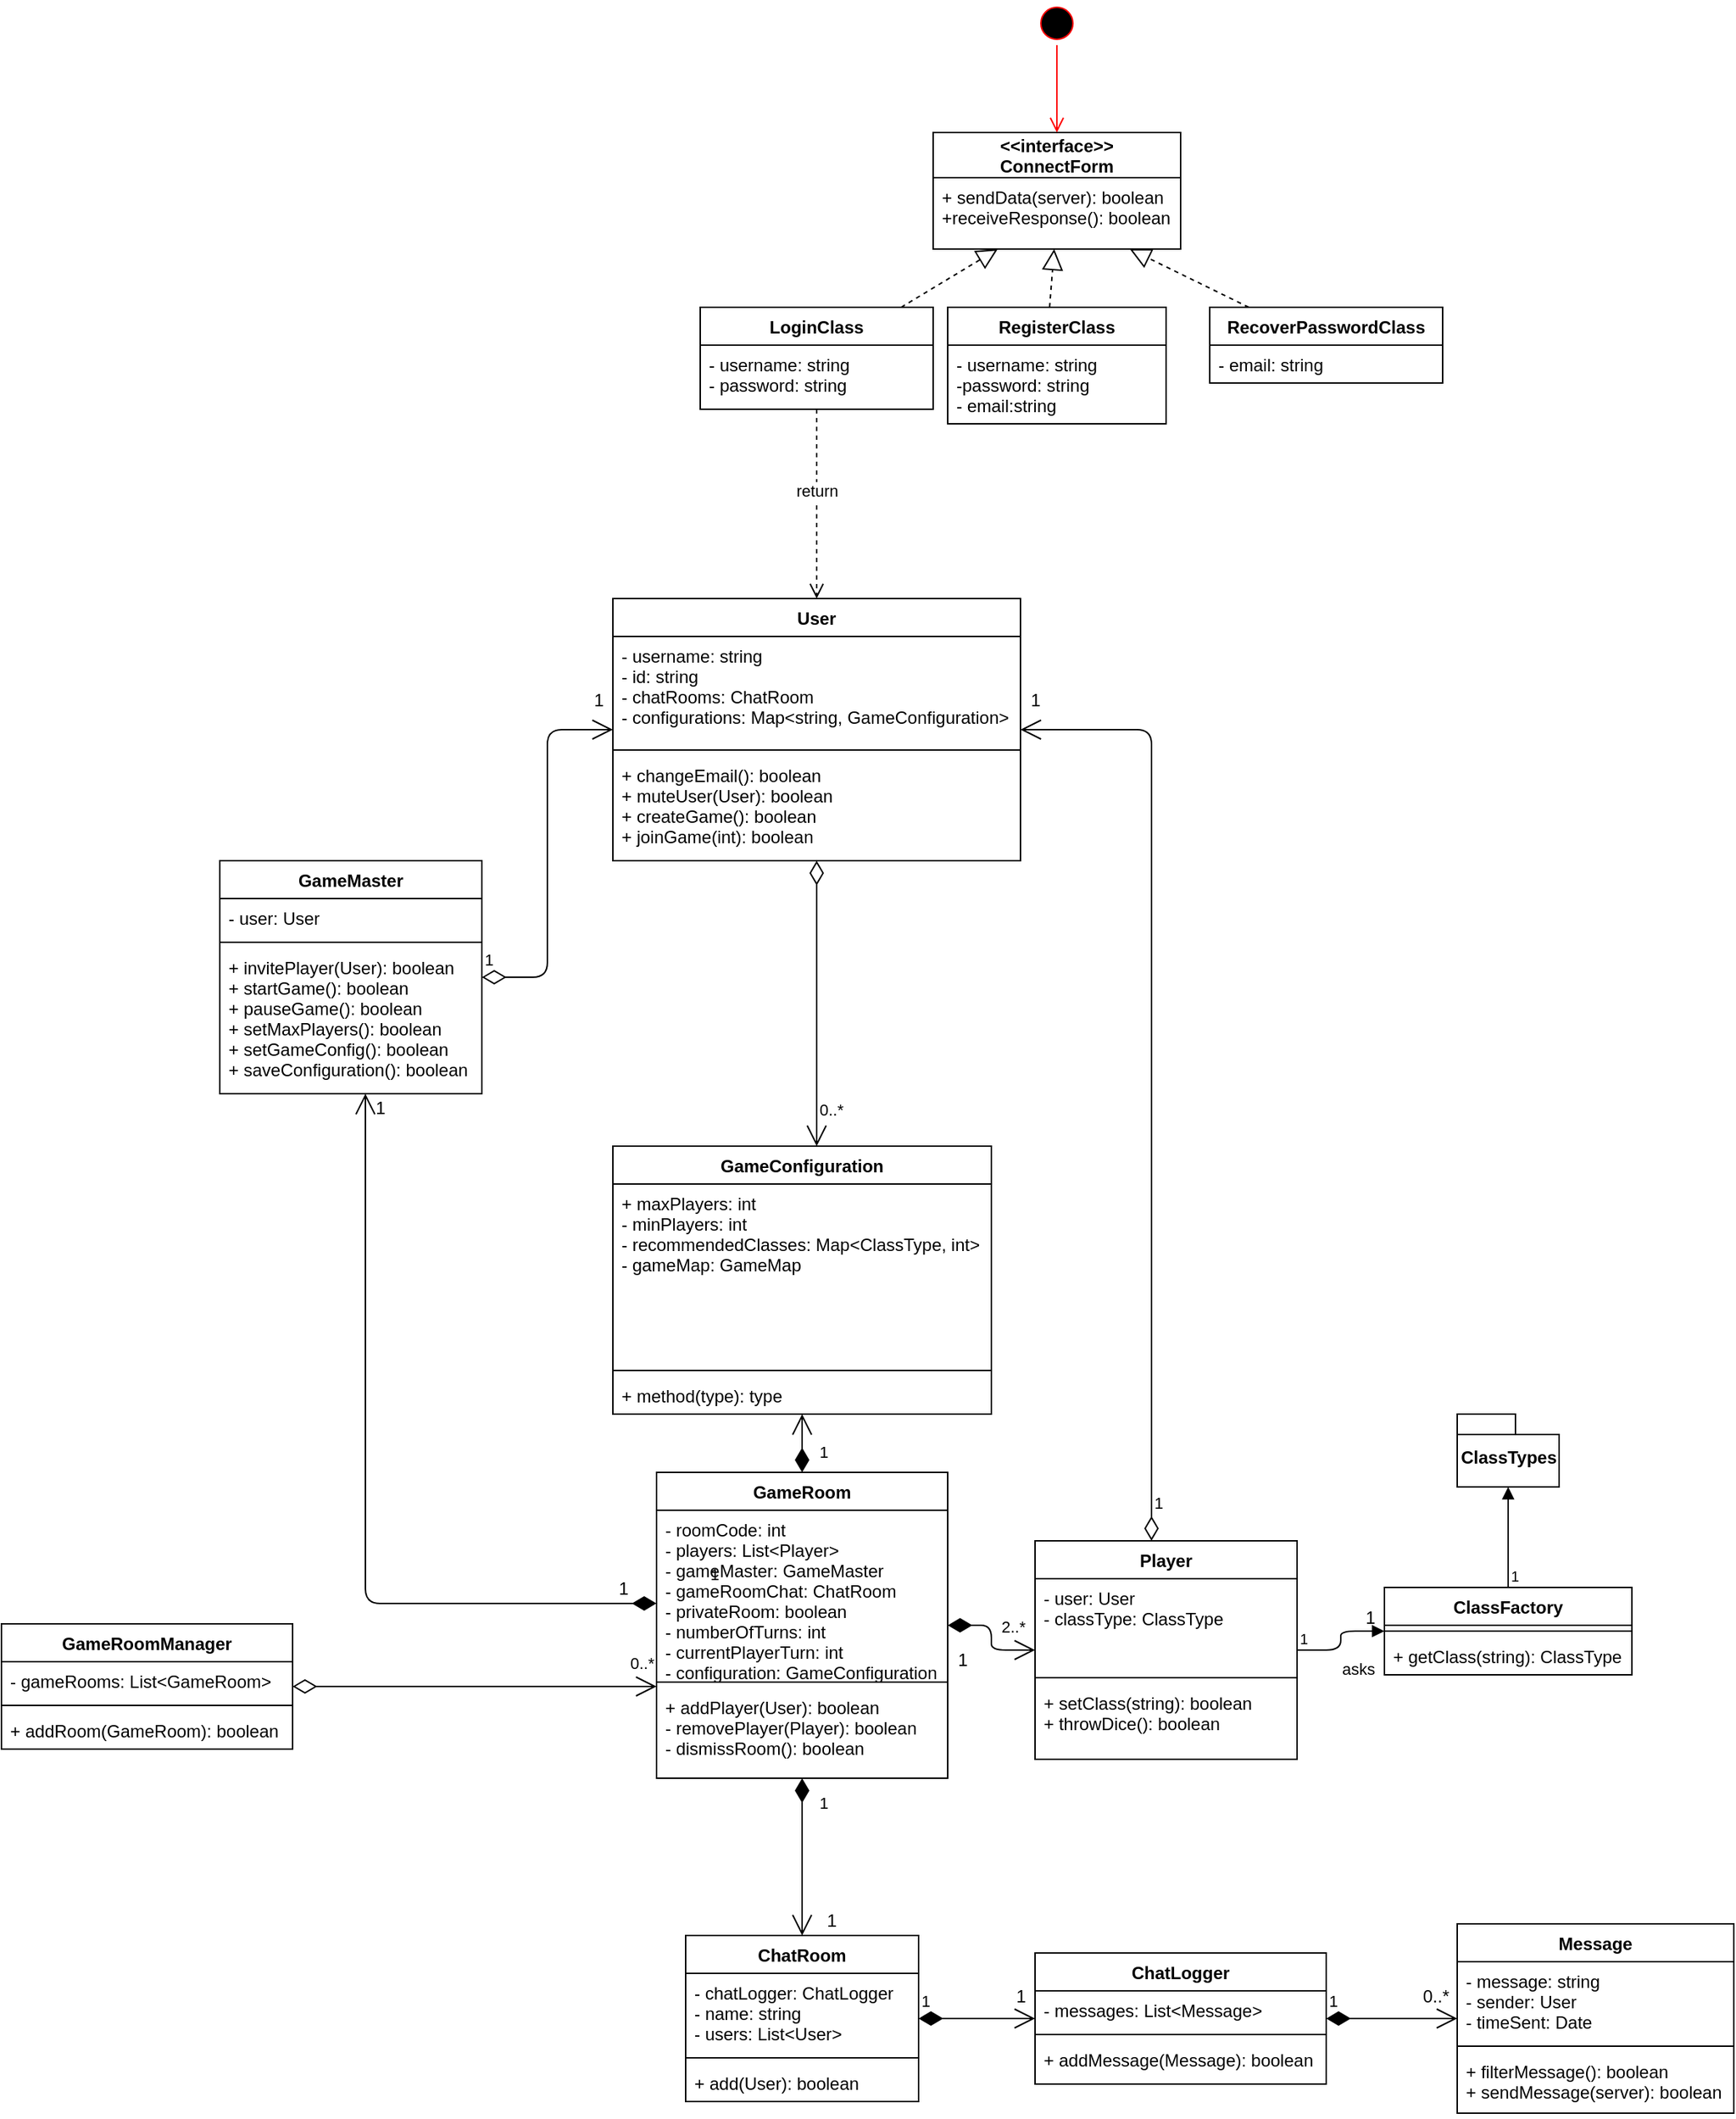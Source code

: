 <mxfile version="12.8.8"><diagram id="b9atsAdUjZsKCqaPppvu" name="Page-1"><mxGraphModel dx="3460" dy="3089" grid="1" gridSize="10" guides="1" tooltips="1" connect="1" arrows="1" fold="1" page="1" pageScale="1" pageWidth="1654" pageHeight="1169" math="0" shadow="0"><root><mxCell id="0"/><mxCell id="1" parent="0"/><mxCell id="auo_SFPtkhzhD2XbcgpW-27" value="" style="endArrow=block;dashed=1;endFill=0;endSize=12;html=1;" edge="1" parent="1" source="auo_SFPtkhzhD2XbcgpW-15" target="auo_SFPtkhzhD2XbcgpW-13"><mxGeometry width="160" relative="1" as="geometry"><mxPoint x="1020" y="-130" as="sourcePoint"/><mxPoint x="1180" y="-130" as="targetPoint"/></mxGeometry></mxCell><mxCell id="auo_SFPtkhzhD2XbcgpW-29" value="" style="endArrow=block;dashed=1;endFill=0;endSize=12;html=1;" edge="1" parent="1" source="auo_SFPtkhzhD2XbcgpW-23" target="auo_SFPtkhzhD2XbcgpW-13"><mxGeometry width="160" relative="1" as="geometry"><mxPoint x="1170" y="-130" as="sourcePoint"/><mxPoint x="1330" y="-130" as="targetPoint"/></mxGeometry></mxCell><mxCell id="auo_SFPtkhzhD2XbcgpW-1" value="User" style="swimlane;fontStyle=1;align=center;verticalAlign=top;childLayout=stackLayout;horizontal=1;startSize=26;horizontalStack=0;resizeParent=1;resizeParentMax=0;resizeLast=0;collapsible=1;marginBottom=0;" vertex="1" parent="1"><mxGeometry x="830" y="90" width="280" height="180" as="geometry"/></mxCell><mxCell id="auo_SFPtkhzhD2XbcgpW-2" value="- username: string&#10;- id: string&#10;- chatRooms: ChatRoom&#10;- configurations: Map&lt;string, GameConfiguration&gt;" style="text;strokeColor=none;fillColor=none;align=left;verticalAlign=top;spacingLeft=4;spacingRight=4;overflow=hidden;rotatable=0;points=[[0,0.5],[1,0.5]];portConstraint=eastwest;" vertex="1" parent="auo_SFPtkhzhD2XbcgpW-1"><mxGeometry y="26" width="280" height="74" as="geometry"/></mxCell><mxCell id="auo_SFPtkhzhD2XbcgpW-3" value="" style="line;strokeWidth=1;fillColor=none;align=left;verticalAlign=middle;spacingTop=-1;spacingLeft=3;spacingRight=3;rotatable=0;labelPosition=right;points=[];portConstraint=eastwest;" vertex="1" parent="auo_SFPtkhzhD2XbcgpW-1"><mxGeometry y="100" width="280" height="8" as="geometry"/></mxCell><mxCell id="auo_SFPtkhzhD2XbcgpW-4" value="+ changeEmail(): boolean&#10;+ muteUser(User): boolean&#10;+ createGame(): boolean&#10;+ joinGame(int): boolean" style="text;strokeColor=none;fillColor=none;align=left;verticalAlign=top;spacingLeft=4;spacingRight=4;overflow=hidden;rotatable=0;points=[[0,0.5],[1,0.5]];portConstraint=eastwest;" vertex="1" parent="auo_SFPtkhzhD2XbcgpW-1"><mxGeometry y="108" width="280" height="72" as="geometry"/></mxCell><mxCell id="auo_SFPtkhzhD2XbcgpW-115" value="1" style="endArrow=open;html=1;endSize=12;startArrow=diamondThin;startSize=14;startFill=1;edgeStyle=orthogonalEdgeStyle;align=left;verticalAlign=bottom;" edge="1" parent="1" source="auo_SFPtkhzhD2XbcgpW-111" target="auo_SFPtkhzhD2XbcgpW-105"><mxGeometry x="-0.231" y="-235" relative="1" as="geometry"><mxPoint x="1080" y="562" as="sourcePoint"/><mxPoint x="1240" y="562" as="targetPoint"/><Array as="points"><mxPoint x="660" y="780"/></Array><mxPoint as="offset"/></mxGeometry></mxCell><mxCell id="auo_SFPtkhzhD2XbcgpW-116" value="2..*" style="endArrow=open;html=1;endSize=12;startArrow=diamondThin;startSize=14;startFill=1;edgeStyle=orthogonalEdgeStyle;align=left;verticalAlign=bottom;" edge="1" parent="1" source="auo_SFPtkhzhD2XbcgpW-111" target="auo_SFPtkhzhD2XbcgpW-101"><mxGeometry x="0.333" y="7" relative="1" as="geometry"><mxPoint x="890" y="912" as="sourcePoint"/><mxPoint x="700" y="789" as="targetPoint"/><mxPoint as="offset"/></mxGeometry></mxCell><mxCell id="auo_SFPtkhzhD2XbcgpW-117" value="1" style="text;html=1;align=center;verticalAlign=middle;resizable=0;points=[];autosize=1;" vertex="1" parent="1"><mxGeometry x="827" y="760" width="20" height="20" as="geometry"/></mxCell><mxCell id="auo_SFPtkhzhD2XbcgpW-119" value="1" style="text;html=1;align=center;verticalAlign=middle;resizable=0;points=[];autosize=1;" vertex="1" parent="1"><mxGeometry x="660" y="430" width="20" height="20" as="geometry"/></mxCell><mxCell id="auo_SFPtkhzhD2XbcgpW-130" value="asks" style="endArrow=block;endFill=1;html=1;edgeStyle=orthogonalEdgeStyle;align=left;verticalAlign=top;" edge="1" parent="1" source="auo_SFPtkhzhD2XbcgpW-101" target="auo_SFPtkhzhD2XbcgpW-126"><mxGeometry x="-0.2" relative="1" as="geometry"><mxPoint x="1250" y="742" as="sourcePoint"/><mxPoint x="1410" y="742" as="targetPoint"/><mxPoint as="offset"/></mxGeometry></mxCell><mxCell id="auo_SFPtkhzhD2XbcgpW-131" value="1" style="resizable=0;html=1;align=left;verticalAlign=bottom;labelBackgroundColor=#ffffff;fontSize=10;" connectable="0" vertex="1" parent="auo_SFPtkhzhD2XbcgpW-130"><mxGeometry x="-1" relative="1" as="geometry"/></mxCell><mxCell id="auo_SFPtkhzhD2XbcgpW-136" value="ClassTypes" style="shape=folder;fontStyle=1;spacingTop=10;tabWidth=40;tabHeight=14;tabPosition=left;html=1;" vertex="1" parent="1"><mxGeometry x="1410" y="650" width="70" height="50" as="geometry"/></mxCell><mxCell id="auo_SFPtkhzhD2XbcgpW-137" value="" style="endArrow=block;endFill=1;html=1;edgeStyle=orthogonalEdgeStyle;align=left;verticalAlign=top;" edge="1" parent="1" source="auo_SFPtkhzhD2XbcgpW-126" target="auo_SFPtkhzhD2XbcgpW-136"><mxGeometry x="-0.085" y="-35" relative="1" as="geometry"><mxPoint x="1460" y="732" as="sourcePoint"/><mxPoint x="1445" y="700" as="targetPoint"/><mxPoint as="offset"/></mxGeometry></mxCell><mxCell id="auo_SFPtkhzhD2XbcgpW-138" value="1" style="resizable=0;html=1;align=left;verticalAlign=bottom;labelBackgroundColor=#ffffff;fontSize=10;" connectable="0" vertex="1" parent="auo_SFPtkhzhD2XbcgpW-137"><mxGeometry x="-1" relative="1" as="geometry"/></mxCell><mxCell id="auo_SFPtkhzhD2XbcgpW-105" value="GameMaster" style="swimlane;fontStyle=1;align=center;verticalAlign=top;childLayout=stackLayout;horizontal=1;startSize=26;horizontalStack=0;resizeParent=1;resizeParentMax=0;resizeLast=0;collapsible=1;marginBottom=0;" vertex="1" parent="1"><mxGeometry x="560" y="270" width="180" height="160" as="geometry"/></mxCell><mxCell id="auo_SFPtkhzhD2XbcgpW-106" value="- user: User" style="text;strokeColor=none;fillColor=none;align=left;verticalAlign=top;spacingLeft=4;spacingRight=4;overflow=hidden;rotatable=0;points=[[0,0.5],[1,0.5]];portConstraint=eastwest;" vertex="1" parent="auo_SFPtkhzhD2XbcgpW-105"><mxGeometry y="26" width="180" height="26" as="geometry"/></mxCell><mxCell id="auo_SFPtkhzhD2XbcgpW-107" value="" style="line;strokeWidth=1;fillColor=none;align=left;verticalAlign=middle;spacingTop=-1;spacingLeft=3;spacingRight=3;rotatable=0;labelPosition=right;points=[];portConstraint=eastwest;" vertex="1" parent="auo_SFPtkhzhD2XbcgpW-105"><mxGeometry y="52" width="180" height="8" as="geometry"/></mxCell><mxCell id="auo_SFPtkhzhD2XbcgpW-108" value="+ invitePlayer(User): boolean&#10;+ startGame(): boolean&#10;+ pauseGame(): boolean&#10;+ setMaxPlayers(): boolean&#10;+ setGameConfig(): boolean&#10;+ saveConfiguration(): boolean" style="text;strokeColor=none;fillColor=none;align=left;verticalAlign=top;spacingLeft=4;spacingRight=4;overflow=hidden;rotatable=0;points=[[0,0.5],[1,0.5]];portConstraint=eastwest;" vertex="1" parent="auo_SFPtkhzhD2XbcgpW-105"><mxGeometry y="60" width="180" height="100" as="geometry"/></mxCell><mxCell id="auo_SFPtkhzhD2XbcgpW-147" value="1" style="endArrow=open;html=1;endSize=12;startArrow=diamondThin;startSize=14;startFill=0;edgeStyle=orthogonalEdgeStyle;align=left;verticalAlign=bottom;" edge="1" parent="1" source="auo_SFPtkhzhD2XbcgpW-105" target="auo_SFPtkhzhD2XbcgpW-1"><mxGeometry x="-1" y="3" relative="1" as="geometry"><mxPoint x="750" y="304.41" as="sourcePoint"/><mxPoint x="910" y="304.41" as="targetPoint"/></mxGeometry></mxCell><mxCell id="auo_SFPtkhzhD2XbcgpW-149" value="1" style="endArrow=open;html=1;endSize=12;startArrow=diamondThin;startSize=14;startFill=0;edgeStyle=orthogonalEdgeStyle;align=left;verticalAlign=bottom;" edge="1" parent="1" source="auo_SFPtkhzhD2XbcgpW-101" target="auo_SFPtkhzhD2XbcgpW-1"><mxGeometry x="-0.947" relative="1" as="geometry"><mxPoint x="910" y="310" as="sourcePoint"/><mxPoint x="1070" y="310" as="targetPoint"/><Array as="points"><mxPoint x="1200" y="180"/></Array><mxPoint as="offset"/></mxGeometry></mxCell><mxCell id="auo_SFPtkhzhD2XbcgpW-150" value="return" style="html=1;verticalAlign=bottom;endArrow=open;dashed=1;endSize=8;" edge="1" parent="1" source="auo_SFPtkhzhD2XbcgpW-15" target="auo_SFPtkhzhD2XbcgpW-1"><mxGeometry relative="1" as="geometry"><mxPoint x="880" as="sourcePoint"/><mxPoint x="800" as="targetPoint"/></mxGeometry></mxCell><mxCell id="auo_SFPtkhzhD2XbcgpW-11" value="&lt;&lt;interface&gt;&gt;&#10;ConnectForm" style="swimlane;fontStyle=1;childLayout=stackLayout;horizontal=1;startSize=31;fillColor=none;horizontalStack=0;resizeParent=1;resizeParentMax=0;resizeLast=0;collapsible=1;marginBottom=0;" vertex="1" parent="1"><mxGeometry x="1050" y="-230" width="170" height="80" as="geometry"><mxRectangle x="670" y="150" width="110" height="31" as="alternateBounds"/></mxGeometry></mxCell><mxCell id="auo_SFPtkhzhD2XbcgpW-13" value="+ sendData(server): boolean&#10;+receiveResponse(): boolean" style="text;strokeColor=none;fillColor=none;align=left;verticalAlign=top;spacingLeft=4;spacingRight=4;overflow=hidden;rotatable=0;points=[[0,0.5],[1,0.5]];portConstraint=eastwest;" vertex="1" parent="auo_SFPtkhzhD2XbcgpW-11"><mxGeometry y="31" width="170" height="49" as="geometry"/></mxCell><mxCell id="auo_SFPtkhzhD2XbcgpW-15" value="LoginClass" style="swimlane;fontStyle=1;align=center;verticalAlign=top;childLayout=stackLayout;horizontal=1;startSize=26;horizontalStack=0;resizeParent=1;resizeParentMax=0;resizeLast=0;collapsible=1;marginBottom=0;" vertex="1" parent="1"><mxGeometry x="890" y="-110" width="160" height="70" as="geometry"/></mxCell><mxCell id="auo_SFPtkhzhD2XbcgpW-16" value="- username: string&#10;- password: string" style="text;strokeColor=none;fillColor=none;align=left;verticalAlign=top;spacingLeft=4;spacingRight=4;overflow=hidden;rotatable=0;points=[[0,0.5],[1,0.5]];portConstraint=eastwest;" vertex="1" parent="auo_SFPtkhzhD2XbcgpW-15"><mxGeometry y="26" width="160" height="44" as="geometry"/></mxCell><mxCell id="auo_SFPtkhzhD2XbcgpW-19" value="RegisterClass" style="swimlane;fontStyle=1;align=center;verticalAlign=top;childLayout=stackLayout;horizontal=1;startSize=26;horizontalStack=0;resizeParent=1;resizeParentMax=0;resizeLast=0;collapsible=1;marginBottom=0;" vertex="1" parent="1"><mxGeometry x="1060" y="-110" width="150" height="80" as="geometry"/></mxCell><mxCell id="auo_SFPtkhzhD2XbcgpW-28" value="" style="endArrow=block;dashed=1;endFill=0;endSize=12;html=1;entryX=0.489;entryY=1;entryDx=0;entryDy=0;entryPerimeter=0;" edge="1" parent="auo_SFPtkhzhD2XbcgpW-19" target="auo_SFPtkhzhD2XbcgpW-13"><mxGeometry width="160" relative="1" as="geometry"><mxPoint x="70" as="sourcePoint"/><mxPoint x="230" as="targetPoint"/></mxGeometry></mxCell><mxCell id="auo_SFPtkhzhD2XbcgpW-20" value="- username: string&#10;-password: string&#10;- email:string" style="text;strokeColor=none;fillColor=none;align=left;verticalAlign=top;spacingLeft=4;spacingRight=4;overflow=hidden;rotatable=0;points=[[0,0.5],[1,0.5]];portConstraint=eastwest;" vertex="1" parent="auo_SFPtkhzhD2XbcgpW-19"><mxGeometry y="26" width="150" height="54" as="geometry"/></mxCell><mxCell id="auo_SFPtkhzhD2XbcgpW-23" value="RecoverPasswordClass" style="swimlane;fontStyle=1;align=center;verticalAlign=top;childLayout=stackLayout;horizontal=1;startSize=26;horizontalStack=0;resizeParent=1;resizeParentMax=0;resizeLast=0;collapsible=1;marginBottom=0;" vertex="1" parent="1"><mxGeometry x="1240" y="-110" width="160" height="52" as="geometry"/></mxCell><mxCell id="auo_SFPtkhzhD2XbcgpW-24" value="- email: string" style="text;strokeColor=none;fillColor=none;align=left;verticalAlign=top;spacingLeft=4;spacingRight=4;overflow=hidden;rotatable=0;points=[[0,0.5],[1,0.5]];portConstraint=eastwest;" vertex="1" parent="auo_SFPtkhzhD2XbcgpW-23"><mxGeometry y="26" width="160" height="26" as="geometry"/></mxCell><mxCell id="auo_SFPtkhzhD2XbcgpW-151" value="" style="ellipse;html=1;shape=startState;fillColor=#000000;strokeColor=#ff0000;" vertex="1" parent="1"><mxGeometry x="1120" y="-320" width="30" height="30" as="geometry"/></mxCell><mxCell id="auo_SFPtkhzhD2XbcgpW-152" value="" style="edgeStyle=orthogonalEdgeStyle;html=1;verticalAlign=bottom;endArrow=open;endSize=8;strokeColor=#ff0000;" edge="1" source="auo_SFPtkhzhD2XbcgpW-151" parent="1" target="auo_SFPtkhzhD2XbcgpW-11"><mxGeometry relative="1" as="geometry"><mxPoint x="1055" y="-90" as="targetPoint"/></mxGeometry></mxCell><mxCell id="auo_SFPtkhzhD2XbcgpW-153" value="1" style="endArrow=open;html=1;endSize=12;startArrow=diamondThin;startSize=14;startFill=1;edgeStyle=orthogonalEdgeStyle;align=left;verticalAlign=bottom;" edge="1" parent="1" source="auo_SFPtkhzhD2XbcgpW-111" target="auo_SFPtkhzhD2XbcgpW-54"><mxGeometry x="-0.526" y="10" relative="1" as="geometry"><mxPoint x="1100" y="790" as="sourcePoint"/><mxPoint x="1260" y="790" as="targetPoint"/><mxPoint as="offset"/></mxGeometry></mxCell><mxCell id="auo_SFPtkhzhD2XbcgpW-154" value="1" style="endArrow=open;html=1;endSize=12;startArrow=diamondThin;startSize=14;startFill=1;edgeStyle=orthogonalEdgeStyle;align=left;verticalAlign=bottom;" edge="1" parent="1" source="auo_SFPtkhzhD2XbcgpW-54" target="auo_SFPtkhzhD2XbcgpW-34"><mxGeometry x="-1" y="3" relative="1" as="geometry"><mxPoint x="970" y="1238" as="sourcePoint"/><mxPoint x="1130" y="1238" as="targetPoint"/></mxGeometry></mxCell><mxCell id="auo_SFPtkhzhD2XbcgpW-166" value="1" style="endArrow=open;html=1;endSize=12;startArrow=diamondThin;startSize=14;startFill=1;edgeStyle=orthogonalEdgeStyle;align=left;verticalAlign=bottom;" edge="1" parent="1" source="auo_SFPtkhzhD2XbcgpW-34" target="auo_SFPtkhzhD2XbcgpW-162"><mxGeometry x="-1" y="3" relative="1" as="geometry"><mxPoint x="1270" y="1168" as="sourcePoint"/><mxPoint x="1430" y="1168" as="targetPoint"/></mxGeometry></mxCell><mxCell id="auo_SFPtkhzhD2XbcgpW-167" value="1" style="text;html=1;align=center;verticalAlign=middle;resizable=0;points=[];autosize=1;" vertex="1" parent="1"><mxGeometry x="1060" y="809" width="20" height="20" as="geometry"/></mxCell><mxCell id="auo_SFPtkhzhD2XbcgpW-34" value="ChatLogger" style="swimlane;fontStyle=1;align=center;verticalAlign=top;childLayout=stackLayout;horizontal=1;startSize=26;horizontalStack=0;resizeParent=1;resizeParentMax=0;resizeLast=0;collapsible=1;marginBottom=0;" vertex="1" parent="1"><mxGeometry x="1120" y="1020" width="200" height="90" as="geometry"/></mxCell><mxCell id="auo_SFPtkhzhD2XbcgpW-35" value="- messages: List&lt;Message&gt;" style="text;strokeColor=none;fillColor=none;align=left;verticalAlign=top;spacingLeft=4;spacingRight=4;overflow=hidden;rotatable=0;points=[[0,0.5],[1,0.5]];portConstraint=eastwest;" vertex="1" parent="auo_SFPtkhzhD2XbcgpW-34"><mxGeometry y="26" width="200" height="26" as="geometry"/></mxCell><mxCell id="auo_SFPtkhzhD2XbcgpW-36" value="" style="line;strokeWidth=1;fillColor=none;align=left;verticalAlign=middle;spacingTop=-1;spacingLeft=3;spacingRight=3;rotatable=0;labelPosition=right;points=[];portConstraint=eastwest;" vertex="1" parent="auo_SFPtkhzhD2XbcgpW-34"><mxGeometry y="52" width="200" height="8" as="geometry"/></mxCell><mxCell id="auo_SFPtkhzhD2XbcgpW-37" value="+ addMessage(Message): boolean" style="text;strokeColor=none;fillColor=none;align=left;verticalAlign=top;spacingLeft=4;spacingRight=4;overflow=hidden;rotatable=0;points=[[0,0.5],[1,0.5]];portConstraint=eastwest;" vertex="1" parent="auo_SFPtkhzhD2XbcgpW-34"><mxGeometry y="60" width="200" height="30" as="geometry"/></mxCell><mxCell id="auo_SFPtkhzhD2XbcgpW-162" value="Message" style="swimlane;fontStyle=1;align=center;verticalAlign=top;childLayout=stackLayout;horizontal=1;startSize=26;horizontalStack=0;resizeParent=1;resizeParentMax=0;resizeLast=0;collapsible=1;marginBottom=0;" vertex="1" parent="1"><mxGeometry x="1410" y="1000" width="190" height="130" as="geometry"/></mxCell><mxCell id="auo_SFPtkhzhD2XbcgpW-163" value="- message: string&#10;- sender: User&#10;- timeSent: Date" style="text;strokeColor=none;fillColor=none;align=left;verticalAlign=top;spacingLeft=4;spacingRight=4;overflow=hidden;rotatable=0;points=[[0,0.5],[1,0.5]];portConstraint=eastwest;" vertex="1" parent="auo_SFPtkhzhD2XbcgpW-162"><mxGeometry y="26" width="190" height="54" as="geometry"/></mxCell><mxCell id="auo_SFPtkhzhD2XbcgpW-164" value="" style="line;strokeWidth=1;fillColor=none;align=left;verticalAlign=middle;spacingTop=-1;spacingLeft=3;spacingRight=3;rotatable=0;labelPosition=right;points=[];portConstraint=eastwest;" vertex="1" parent="auo_SFPtkhzhD2XbcgpW-162"><mxGeometry y="80" width="190" height="8" as="geometry"/></mxCell><mxCell id="auo_SFPtkhzhD2XbcgpW-165" value="+ filterMessage(): boolean&#10;+ sendMessage(server): boolean" style="text;strokeColor=none;fillColor=none;align=left;verticalAlign=top;spacingLeft=4;spacingRight=4;overflow=hidden;rotatable=0;points=[[0,0.5],[1,0.5]];portConstraint=eastwest;" vertex="1" parent="auo_SFPtkhzhD2XbcgpW-162"><mxGeometry y="88" width="190" height="42" as="geometry"/></mxCell><mxCell id="auo_SFPtkhzhD2XbcgpW-101" value="Player" style="swimlane;fontStyle=1;align=center;verticalAlign=top;childLayout=stackLayout;horizontal=1;startSize=26;horizontalStack=0;resizeParent=1;resizeParentMax=0;resizeLast=0;collapsible=1;marginBottom=0;" vertex="1" parent="1"><mxGeometry x="1120" y="737" width="180" height="150" as="geometry"/></mxCell><mxCell id="auo_SFPtkhzhD2XbcgpW-102" value="- user: User&#10;- classType: ClassType" style="text;strokeColor=none;fillColor=none;align=left;verticalAlign=top;spacingLeft=4;spacingRight=4;overflow=hidden;rotatable=0;points=[[0,0.5],[1,0.5]];portConstraint=eastwest;" vertex="1" parent="auo_SFPtkhzhD2XbcgpW-101"><mxGeometry y="26" width="180" height="64" as="geometry"/></mxCell><mxCell id="auo_SFPtkhzhD2XbcgpW-103" value="" style="line;strokeWidth=1;fillColor=none;align=left;verticalAlign=middle;spacingTop=-1;spacingLeft=3;spacingRight=3;rotatable=0;labelPosition=right;points=[];portConstraint=eastwest;" vertex="1" parent="auo_SFPtkhzhD2XbcgpW-101"><mxGeometry y="90" width="180" height="8" as="geometry"/></mxCell><mxCell id="auo_SFPtkhzhD2XbcgpW-104" value="+ setClass(string): boolean&#10;+ throwDice(): boolean" style="text;strokeColor=none;fillColor=none;align=left;verticalAlign=top;spacingLeft=4;spacingRight=4;overflow=hidden;rotatable=0;points=[[0,0.5],[1,0.5]];portConstraint=eastwest;" vertex="1" parent="auo_SFPtkhzhD2XbcgpW-101"><mxGeometry y="98" width="180" height="52" as="geometry"/></mxCell><mxCell id="auo_SFPtkhzhD2XbcgpW-126" value="ClassFactory" style="swimlane;fontStyle=1;align=center;verticalAlign=top;childLayout=stackLayout;horizontal=1;startSize=26;horizontalStack=0;resizeParent=1;resizeParentMax=0;resizeLast=0;collapsible=1;marginBottom=0;" vertex="1" parent="1"><mxGeometry x="1360" y="769" width="170" height="60" as="geometry"/></mxCell><mxCell id="auo_SFPtkhzhD2XbcgpW-128" value="" style="line;strokeWidth=1;fillColor=none;align=left;verticalAlign=middle;spacingTop=-1;spacingLeft=3;spacingRight=3;rotatable=0;labelPosition=right;points=[];portConstraint=eastwest;" vertex="1" parent="auo_SFPtkhzhD2XbcgpW-126"><mxGeometry y="26" width="170" height="8" as="geometry"/></mxCell><mxCell id="auo_SFPtkhzhD2XbcgpW-129" value="+ getClass(string): ClassType" style="text;strokeColor=none;fillColor=none;align=left;verticalAlign=top;spacingLeft=4;spacingRight=4;overflow=hidden;rotatable=0;points=[[0,0.5],[1,0.5]];portConstraint=eastwest;" vertex="1" parent="auo_SFPtkhzhD2XbcgpW-126"><mxGeometry y="34" width="170" height="26" as="geometry"/></mxCell><mxCell id="auo_SFPtkhzhD2XbcgpW-54" value="ChatRoom" style="swimlane;fontStyle=1;align=center;verticalAlign=top;childLayout=stackLayout;horizontal=1;startSize=26;horizontalStack=0;resizeParent=1;resizeParentMax=0;resizeLast=0;collapsible=1;marginBottom=0;" vertex="1" parent="1"><mxGeometry x="880" y="1008" width="160" height="114" as="geometry"/></mxCell><mxCell id="auo_SFPtkhzhD2XbcgpW-55" value="- chatLogger: ChatLogger&#10;- name: string&#10;- users: List&lt;User&gt;" style="text;strokeColor=none;fillColor=none;align=left;verticalAlign=top;spacingLeft=4;spacingRight=4;overflow=hidden;rotatable=0;points=[[0,0.5],[1,0.5]];portConstraint=eastwest;" vertex="1" parent="auo_SFPtkhzhD2XbcgpW-54"><mxGeometry y="26" width="160" height="54" as="geometry"/></mxCell><mxCell id="auo_SFPtkhzhD2XbcgpW-56" value="" style="line;strokeWidth=1;fillColor=none;align=left;verticalAlign=middle;spacingTop=-1;spacingLeft=3;spacingRight=3;rotatable=0;labelPosition=right;points=[];portConstraint=eastwest;" vertex="1" parent="auo_SFPtkhzhD2XbcgpW-54"><mxGeometry y="80" width="160" height="8" as="geometry"/></mxCell><mxCell id="auo_SFPtkhzhD2XbcgpW-57" value="+ add(User): boolean" style="text;strokeColor=none;fillColor=none;align=left;verticalAlign=top;spacingLeft=4;spacingRight=4;overflow=hidden;rotatable=0;points=[[0,0.5],[1,0.5]];portConstraint=eastwest;" vertex="1" parent="auo_SFPtkhzhD2XbcgpW-54"><mxGeometry y="88" width="160" height="26" as="geometry"/></mxCell><mxCell id="auo_SFPtkhzhD2XbcgpW-168" value="1" style="endArrow=open;html=1;endSize=12;startArrow=diamondThin;startSize=14;startFill=1;edgeStyle=orthogonalEdgeStyle;align=left;verticalAlign=bottom;" edge="1" parent="1" source="auo_SFPtkhzhD2XbcgpW-111" target="auo_SFPtkhzhD2XbcgpW-143"><mxGeometry x="-0.739" y="-10" relative="1" as="geometry"><mxPoint x="910" y="690" as="sourcePoint"/><mxPoint x="1070" y="690" as="targetPoint"/><mxPoint as="offset"/></mxGeometry></mxCell><mxCell id="auo_SFPtkhzhD2XbcgpW-143" value="GameConfiguration" style="swimlane;fontStyle=1;align=center;verticalAlign=top;childLayout=stackLayout;horizontal=1;startSize=26;horizontalStack=0;resizeParent=1;resizeParentMax=0;resizeLast=0;collapsible=1;marginBottom=0;" vertex="1" parent="1"><mxGeometry x="830" y="466" width="260" height="184" as="geometry"/></mxCell><mxCell id="auo_SFPtkhzhD2XbcgpW-144" value="+ maxPlayers: int&#10;- minPlayers: int&#10;- recommendedClasses: Map&lt;ClassType, int&gt;&#10;- gameMap: GameMap" style="text;strokeColor=none;fillColor=none;align=left;verticalAlign=top;spacingLeft=4;spacingRight=4;overflow=hidden;rotatable=0;points=[[0,0.5],[1,0.5]];portConstraint=eastwest;" vertex="1" parent="auo_SFPtkhzhD2XbcgpW-143"><mxGeometry y="26" width="260" height="124" as="geometry"/></mxCell><mxCell id="auo_SFPtkhzhD2XbcgpW-145" value="" style="line;strokeWidth=1;fillColor=none;align=left;verticalAlign=middle;spacingTop=-1;spacingLeft=3;spacingRight=3;rotatable=0;labelPosition=right;points=[];portConstraint=eastwest;" vertex="1" parent="auo_SFPtkhzhD2XbcgpW-143"><mxGeometry y="150" width="260" height="8" as="geometry"/></mxCell><mxCell id="auo_SFPtkhzhD2XbcgpW-146" value="+ method(type): type" style="text;strokeColor=none;fillColor=none;align=left;verticalAlign=top;spacingLeft=4;spacingRight=4;overflow=hidden;rotatable=0;points=[[0,0.5],[1,0.5]];portConstraint=eastwest;" vertex="1" parent="auo_SFPtkhzhD2XbcgpW-143"><mxGeometry y="158" width="260" height="26" as="geometry"/></mxCell><mxCell id="auo_SFPtkhzhD2XbcgpW-179" value="0..*" style="endArrow=open;html=1;endSize=12;startArrow=diamondThin;startSize=14;startFill=0;edgeStyle=orthogonalEdgeStyle;align=left;verticalAlign=bottom;" edge="1" parent="1" source="auo_SFPtkhzhD2XbcgpW-1" target="auo_SFPtkhzhD2XbcgpW-143"><mxGeometry x="0.837" relative="1" as="geometry"><mxPoint x="920" y="340" as="sourcePoint"/><mxPoint x="1080" y="340" as="targetPoint"/><Array as="points"><mxPoint x="970" y="420"/><mxPoint x="970" y="420"/></Array><mxPoint as="offset"/></mxGeometry></mxCell><mxCell id="auo_SFPtkhzhD2XbcgpW-180" value="GameRoomManager" style="swimlane;fontStyle=1;align=center;verticalAlign=top;childLayout=stackLayout;horizontal=1;startSize=26;horizontalStack=0;resizeParent=1;resizeParentMax=0;resizeLast=0;collapsible=1;marginBottom=0;" vertex="1" parent="1"><mxGeometry x="410" y="794" width="200" height="86" as="geometry"/></mxCell><mxCell id="auo_SFPtkhzhD2XbcgpW-181" value="- gameRooms: List&lt;GameRoom&gt;" style="text;strokeColor=none;fillColor=none;align=left;verticalAlign=top;spacingLeft=4;spacingRight=4;overflow=hidden;rotatable=0;points=[[0,0.5],[1,0.5]];portConstraint=eastwest;" vertex="1" parent="auo_SFPtkhzhD2XbcgpW-180"><mxGeometry y="26" width="200" height="26" as="geometry"/></mxCell><mxCell id="auo_SFPtkhzhD2XbcgpW-182" value="" style="line;strokeWidth=1;fillColor=none;align=left;verticalAlign=middle;spacingTop=-1;spacingLeft=3;spacingRight=3;rotatable=0;labelPosition=right;points=[];portConstraint=eastwest;" vertex="1" parent="auo_SFPtkhzhD2XbcgpW-180"><mxGeometry y="52" width="200" height="8" as="geometry"/></mxCell><mxCell id="auo_SFPtkhzhD2XbcgpW-183" value="+ addRoom(GameRoom): boolean" style="text;strokeColor=none;fillColor=none;align=left;verticalAlign=top;spacingLeft=4;spacingRight=4;overflow=hidden;rotatable=0;points=[[0,0.5],[1,0.5]];portConstraint=eastwest;" vertex="1" parent="auo_SFPtkhzhD2XbcgpW-180"><mxGeometry y="60" width="200" height="26" as="geometry"/></mxCell><mxCell id="auo_SFPtkhzhD2XbcgpW-184" value="0..*" style="endArrow=open;html=1;endSize=12;startArrow=diamondThin;startSize=14;startFill=0;edgeStyle=orthogonalEdgeStyle;align=left;verticalAlign=bottom;" edge="1" parent="1" source="auo_SFPtkhzhD2XbcgpW-180" target="auo_SFPtkhzhD2XbcgpW-111"><mxGeometry x="0.84" y="7" relative="1" as="geometry"><mxPoint x="550" y="940" as="sourcePoint"/><mxPoint x="710" y="940" as="targetPoint"/><Array as="points"><mxPoint x="800" y="837"/><mxPoint x="800" y="837"/></Array><mxPoint as="offset"/></mxGeometry></mxCell><mxCell id="auo_SFPtkhzhD2XbcgpW-185" value="0..*" style="text;html=1;align=center;verticalAlign=middle;resizable=0;points=[];autosize=1;" vertex="1" parent="1"><mxGeometry x="1380" y="1040" width="30" height="20" as="geometry"/></mxCell><mxCell id="auo_SFPtkhzhD2XbcgpW-186" value="1" style="text;html=1;align=center;verticalAlign=middle;resizable=0;points=[];autosize=1;" vertex="1" parent="1"><mxGeometry x="1100" y="1040" width="20" height="20" as="geometry"/></mxCell><mxCell id="auo_SFPtkhzhD2XbcgpW-187" value="1" style="text;html=1;align=center;verticalAlign=middle;resizable=0;points=[];autosize=1;" vertex="1" parent="1"><mxGeometry x="970" y="988" width="20" height="20" as="geometry"/></mxCell><mxCell id="auo_SFPtkhzhD2XbcgpW-189" value="1" style="text;html=1;align=center;verticalAlign=middle;resizable=0;points=[];autosize=1;" vertex="1" parent="1"><mxGeometry x="1340" y="780" width="20" height="20" as="geometry"/></mxCell><mxCell id="auo_SFPtkhzhD2XbcgpW-190" value="1" style="text;html=1;align=center;verticalAlign=middle;resizable=0;points=[];autosize=1;" vertex="1" parent="1"><mxGeometry x="810" y="150" width="20" height="20" as="geometry"/></mxCell><mxCell id="auo_SFPtkhzhD2XbcgpW-191" value="1" style="text;html=1;align=center;verticalAlign=middle;resizable=0;points=[];autosize=1;" vertex="1" parent="1"><mxGeometry x="1110" y="150" width="20" height="20" as="geometry"/></mxCell><mxCell id="auo_SFPtkhzhD2XbcgpW-111" value="GameRoom" style="swimlane;fontStyle=1;align=center;verticalAlign=top;childLayout=stackLayout;horizontal=1;startSize=26;horizontalStack=0;resizeParent=1;resizeParentMax=0;resizeLast=0;collapsible=1;marginBottom=0;" vertex="1" parent="1"><mxGeometry x="860" y="690" width="200" height="210" as="geometry"/></mxCell><mxCell id="auo_SFPtkhzhD2XbcgpW-112" value="- roomCode: int&#10;- players: List&lt;Player&gt;&#10;- gameMaster: GameMaster&#10;- gameRoomChat: ChatRoom&#10;- privateRoom: boolean&#10;- numberOfTurns: int&#10;- currentPlayerTurn: int&#10;- configuration: GameConfiguration" style="text;strokeColor=none;fillColor=none;align=left;verticalAlign=top;spacingLeft=4;spacingRight=4;overflow=hidden;rotatable=0;points=[[0,0.5],[1,0.5]];portConstraint=eastwest;" vertex="1" parent="auo_SFPtkhzhD2XbcgpW-111"><mxGeometry y="26" width="200" height="114" as="geometry"/></mxCell><mxCell id="auo_SFPtkhzhD2XbcgpW-113" value="" style="line;strokeWidth=1;fillColor=none;align=left;verticalAlign=middle;spacingTop=-1;spacingLeft=3;spacingRight=3;rotatable=0;labelPosition=right;points=[];portConstraint=eastwest;" vertex="1" parent="auo_SFPtkhzhD2XbcgpW-111"><mxGeometry y="140" width="200" height="8" as="geometry"/></mxCell><mxCell id="auo_SFPtkhzhD2XbcgpW-114" value="+ addPlayer(User): boolean&#10;- removePlayer(Player): boolean&#10;- dismissRoom(): boolean" style="text;strokeColor=none;fillColor=none;align=left;verticalAlign=top;spacingLeft=4;spacingRight=4;overflow=hidden;rotatable=0;points=[[0,0.5],[1,0.5]];portConstraint=eastwest;" vertex="1" parent="auo_SFPtkhzhD2XbcgpW-111"><mxGeometry y="148" width="200" height="62" as="geometry"/></mxCell></root></mxGraphModel></diagram></mxfile>